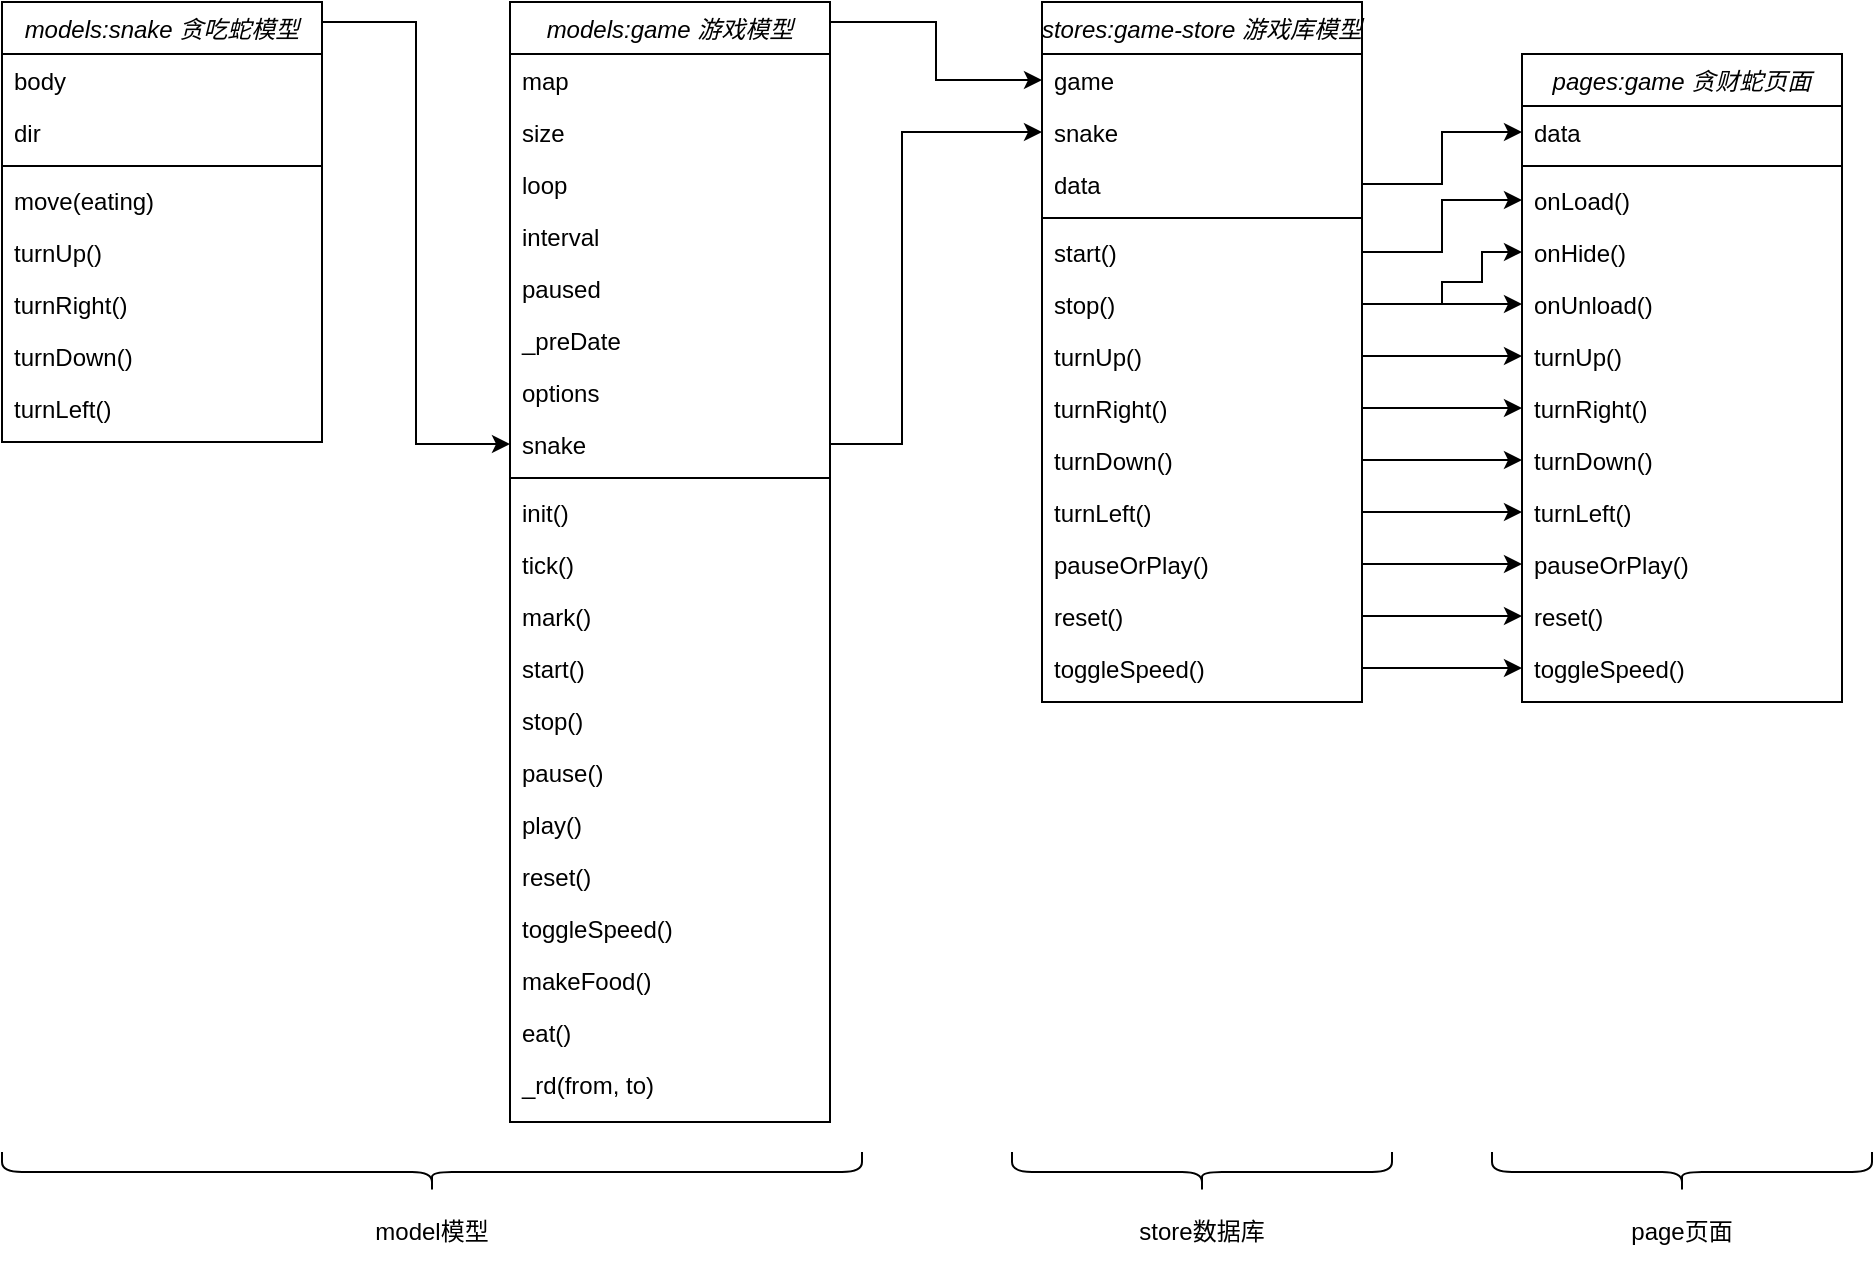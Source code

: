 <mxfile version="20.0.3" type="github">
  <diagram id="C5RBs43oDa-KdzZeNtuy" name="Page-1">
    <mxGraphModel dx="1374" dy="754" grid="1" gridSize="10" guides="1" tooltips="1" connect="1" arrows="1" fold="1" page="1" pageScale="1" pageWidth="827" pageHeight="1169" math="0" shadow="0">
      <root>
        <mxCell id="WIyWlLk6GJQsqaUBKTNV-0" />
        <mxCell id="WIyWlLk6GJQsqaUBKTNV-1" parent="WIyWlLk6GJQsqaUBKTNV-0" />
        <mxCell id="Axv66yYZQKcddTVPRENH-68" style="edgeStyle=orthogonalEdgeStyle;rounded=0;orthogonalLoop=1;jettySize=auto;html=1;" edge="1" parent="WIyWlLk6GJQsqaUBKTNV-1" source="zkfFHV4jXpPFQw0GAbJ--0" target="Axv66yYZQKcddTVPRENH-44">
          <mxGeometry relative="1" as="geometry">
            <Array as="points">
              <mxPoint x="467" y="10" />
              <mxPoint x="467" y="39" />
            </Array>
          </mxGeometry>
        </mxCell>
        <mxCell id="zkfFHV4jXpPFQw0GAbJ--0" value="models:game 游戏模型" style="swimlane;fontStyle=2;align=center;verticalAlign=top;childLayout=stackLayout;horizontal=1;startSize=26;horizontalStack=0;resizeParent=1;resizeLast=0;collapsible=1;marginBottom=0;rounded=0;shadow=0;strokeWidth=1;" parent="WIyWlLk6GJQsqaUBKTNV-1" vertex="1">
          <mxGeometry x="254" width="160" height="560" as="geometry">
            <mxRectangle x="230" y="140" width="160" height="26" as="alternateBounds" />
          </mxGeometry>
        </mxCell>
        <mxCell id="zkfFHV4jXpPFQw0GAbJ--1" value="map" style="text;align=left;verticalAlign=top;spacingLeft=4;spacingRight=4;overflow=hidden;rotatable=0;points=[[0,0.5],[1,0.5]];portConstraint=eastwest;" parent="zkfFHV4jXpPFQw0GAbJ--0" vertex="1">
          <mxGeometry y="26" width="160" height="26" as="geometry" />
        </mxCell>
        <mxCell id="zkfFHV4jXpPFQw0GAbJ--2" value="size" style="text;align=left;verticalAlign=top;spacingLeft=4;spacingRight=4;overflow=hidden;rotatable=0;points=[[0,0.5],[1,0.5]];portConstraint=eastwest;rounded=0;shadow=0;html=0;" parent="zkfFHV4jXpPFQw0GAbJ--0" vertex="1">
          <mxGeometry y="52" width="160" height="26" as="geometry" />
        </mxCell>
        <mxCell id="zkfFHV4jXpPFQw0GAbJ--3" value="loop" style="text;align=left;verticalAlign=top;spacingLeft=4;spacingRight=4;overflow=hidden;rotatable=0;points=[[0,0.5],[1,0.5]];portConstraint=eastwest;rounded=0;shadow=0;html=0;" parent="zkfFHV4jXpPFQw0GAbJ--0" vertex="1">
          <mxGeometry y="78" width="160" height="26" as="geometry" />
        </mxCell>
        <mxCell id="zkfFHV4jXpPFQw0GAbJ--5" value="interval" style="text;align=left;verticalAlign=top;spacingLeft=4;spacingRight=4;overflow=hidden;rotatable=0;points=[[0,0.5],[1,0.5]];portConstraint=eastwest;" parent="zkfFHV4jXpPFQw0GAbJ--0" vertex="1">
          <mxGeometry y="104" width="160" height="26" as="geometry" />
        </mxCell>
        <mxCell id="Axv66yYZQKcddTVPRENH-2" value="paused" style="text;align=left;verticalAlign=top;spacingLeft=4;spacingRight=4;overflow=hidden;rotatable=0;points=[[0,0.5],[1,0.5]];portConstraint=eastwest;rounded=0;shadow=0;html=0;" vertex="1" parent="zkfFHV4jXpPFQw0GAbJ--0">
          <mxGeometry y="130" width="160" height="26" as="geometry" />
        </mxCell>
        <mxCell id="Axv66yYZQKcddTVPRENH-3" value="_preDate" style="text;align=left;verticalAlign=top;spacingLeft=4;spacingRight=4;overflow=hidden;rotatable=0;points=[[0,0.5],[1,0.5]];portConstraint=eastwest;rounded=0;shadow=0;html=0;" vertex="1" parent="zkfFHV4jXpPFQw0GAbJ--0">
          <mxGeometry y="156" width="160" height="26" as="geometry" />
        </mxCell>
        <mxCell id="Axv66yYZQKcddTVPRENH-4" value="options" style="text;align=left;verticalAlign=top;spacingLeft=4;spacingRight=4;overflow=hidden;rotatable=0;points=[[0,0.5],[1,0.5]];portConstraint=eastwest;rounded=0;shadow=0;html=0;" vertex="1" parent="zkfFHV4jXpPFQw0GAbJ--0">
          <mxGeometry y="182" width="160" height="26" as="geometry" />
        </mxCell>
        <mxCell id="Axv66yYZQKcddTVPRENH-41" value="snake" style="text;align=left;verticalAlign=top;spacingLeft=4;spacingRight=4;overflow=hidden;rotatable=0;points=[[0,0.5],[1,0.5]];portConstraint=eastwest;rounded=0;shadow=0;html=0;" vertex="1" parent="zkfFHV4jXpPFQw0GAbJ--0">
          <mxGeometry y="208" width="160" height="26" as="geometry" />
        </mxCell>
        <mxCell id="zkfFHV4jXpPFQw0GAbJ--4" value="" style="line;html=1;strokeWidth=1;align=left;verticalAlign=middle;spacingTop=-1;spacingLeft=3;spacingRight=3;rotatable=0;labelPosition=right;points=[];portConstraint=eastwest;" parent="zkfFHV4jXpPFQw0GAbJ--0" vertex="1">
          <mxGeometry y="234" width="160" height="8" as="geometry" />
        </mxCell>
        <mxCell id="Axv66yYZQKcddTVPRENH-5" value="init()" style="text;align=left;verticalAlign=top;spacingLeft=4;spacingRight=4;overflow=hidden;rotatable=0;points=[[0,0.5],[1,0.5]];portConstraint=eastwest;rounded=0;shadow=0;html=0;" vertex="1" parent="zkfFHV4jXpPFQw0GAbJ--0">
          <mxGeometry y="242" width="160" height="26" as="geometry" />
        </mxCell>
        <mxCell id="Axv66yYZQKcddTVPRENH-6" value="tick()" style="text;align=left;verticalAlign=top;spacingLeft=4;spacingRight=4;overflow=hidden;rotatable=0;points=[[0,0.5],[1,0.5]];portConstraint=eastwest;rounded=0;shadow=0;html=0;" vertex="1" parent="zkfFHV4jXpPFQw0GAbJ--0">
          <mxGeometry y="268" width="160" height="26" as="geometry" />
        </mxCell>
        <mxCell id="Axv66yYZQKcddTVPRENH-7" value="mark()" style="text;align=left;verticalAlign=top;spacingLeft=4;spacingRight=4;overflow=hidden;rotatable=0;points=[[0,0.5],[1,0.5]];portConstraint=eastwest;rounded=0;shadow=0;html=0;" vertex="1" parent="zkfFHV4jXpPFQw0GAbJ--0">
          <mxGeometry y="294" width="160" height="26" as="geometry" />
        </mxCell>
        <mxCell id="Axv66yYZQKcddTVPRENH-8" value="start()" style="text;align=left;verticalAlign=top;spacingLeft=4;spacingRight=4;overflow=hidden;rotatable=0;points=[[0,0.5],[1,0.5]];portConstraint=eastwest;rounded=0;shadow=0;html=0;" vertex="1" parent="zkfFHV4jXpPFQw0GAbJ--0">
          <mxGeometry y="320" width="160" height="26" as="geometry" />
        </mxCell>
        <mxCell id="Axv66yYZQKcddTVPRENH-10" value="stop()" style="text;align=left;verticalAlign=top;spacingLeft=4;spacingRight=4;overflow=hidden;rotatable=0;points=[[0,0.5],[1,0.5]];portConstraint=eastwest;rounded=0;shadow=0;html=0;" vertex="1" parent="zkfFHV4jXpPFQw0GAbJ--0">
          <mxGeometry y="346" width="160" height="26" as="geometry" />
        </mxCell>
        <mxCell id="Axv66yYZQKcddTVPRENH-11" value="pause()" style="text;align=left;verticalAlign=top;spacingLeft=4;spacingRight=4;overflow=hidden;rotatable=0;points=[[0,0.5],[1,0.5]];portConstraint=eastwest;rounded=0;shadow=0;html=0;" vertex="1" parent="zkfFHV4jXpPFQw0GAbJ--0">
          <mxGeometry y="372" width="160" height="26" as="geometry" />
        </mxCell>
        <mxCell id="Axv66yYZQKcddTVPRENH-13" value="play()" style="text;align=left;verticalAlign=top;spacingLeft=4;spacingRight=4;overflow=hidden;rotatable=0;points=[[0,0.5],[1,0.5]];portConstraint=eastwest;rounded=0;shadow=0;html=0;" vertex="1" parent="zkfFHV4jXpPFQw0GAbJ--0">
          <mxGeometry y="398" width="160" height="26" as="geometry" />
        </mxCell>
        <mxCell id="Axv66yYZQKcddTVPRENH-14" value="reset()" style="text;align=left;verticalAlign=top;spacingLeft=4;spacingRight=4;overflow=hidden;rotatable=0;points=[[0,0.5],[1,0.5]];portConstraint=eastwest;rounded=0;shadow=0;html=0;" vertex="1" parent="zkfFHV4jXpPFQw0GAbJ--0">
          <mxGeometry y="424" width="160" height="26" as="geometry" />
        </mxCell>
        <mxCell id="Axv66yYZQKcddTVPRENH-15" value="toggleSpeed()" style="text;align=left;verticalAlign=top;spacingLeft=4;spacingRight=4;overflow=hidden;rotatable=0;points=[[0,0.5],[1,0.5]];portConstraint=eastwest;rounded=0;shadow=0;html=0;" vertex="1" parent="zkfFHV4jXpPFQw0GAbJ--0">
          <mxGeometry y="450" width="160" height="26" as="geometry" />
        </mxCell>
        <mxCell id="Axv66yYZQKcddTVPRENH-16" value="makeFood()" style="text;align=left;verticalAlign=top;spacingLeft=4;spacingRight=4;overflow=hidden;rotatable=0;points=[[0,0.5],[1,0.5]];portConstraint=eastwest;rounded=0;shadow=0;html=0;" vertex="1" parent="zkfFHV4jXpPFQw0GAbJ--0">
          <mxGeometry y="476" width="160" height="26" as="geometry" />
        </mxCell>
        <mxCell id="Axv66yYZQKcddTVPRENH-17" value="eat()" style="text;align=left;verticalAlign=top;spacingLeft=4;spacingRight=4;overflow=hidden;rotatable=0;points=[[0,0.5],[1,0.5]];portConstraint=eastwest;rounded=0;shadow=0;html=0;" vertex="1" parent="zkfFHV4jXpPFQw0GAbJ--0">
          <mxGeometry y="502" width="160" height="26" as="geometry" />
        </mxCell>
        <mxCell id="Axv66yYZQKcddTVPRENH-18" value="_rd(from, to)" style="text;align=left;verticalAlign=top;spacingLeft=4;spacingRight=4;overflow=hidden;rotatable=0;points=[[0,0.5],[1,0.5]];portConstraint=eastwest;rounded=0;shadow=0;html=0;" vertex="1" parent="zkfFHV4jXpPFQw0GAbJ--0">
          <mxGeometry y="528" width="160" height="26" as="geometry" />
        </mxCell>
        <mxCell id="Axv66yYZQKcddTVPRENH-19" value="models:snake 贪吃蛇模型" style="swimlane;fontStyle=2;align=center;verticalAlign=top;childLayout=stackLayout;horizontal=1;startSize=26;horizontalStack=0;resizeParent=1;resizeLast=0;collapsible=1;marginBottom=0;rounded=0;shadow=0;strokeWidth=1;" vertex="1" parent="WIyWlLk6GJQsqaUBKTNV-1">
          <mxGeometry width="160" height="220" as="geometry">
            <mxRectangle x="230" y="140" width="160" height="26" as="alternateBounds" />
          </mxGeometry>
        </mxCell>
        <mxCell id="Axv66yYZQKcddTVPRENH-20" value="body" style="text;align=left;verticalAlign=top;spacingLeft=4;spacingRight=4;overflow=hidden;rotatable=0;points=[[0,0.5],[1,0.5]];portConstraint=eastwest;" vertex="1" parent="Axv66yYZQKcddTVPRENH-19">
          <mxGeometry y="26" width="160" height="26" as="geometry" />
        </mxCell>
        <mxCell id="Axv66yYZQKcddTVPRENH-21" value="dir" style="text;align=left;verticalAlign=top;spacingLeft=4;spacingRight=4;overflow=hidden;rotatable=0;points=[[0,0.5],[1,0.5]];portConstraint=eastwest;rounded=0;shadow=0;html=0;" vertex="1" parent="Axv66yYZQKcddTVPRENH-19">
          <mxGeometry y="52" width="160" height="26" as="geometry" />
        </mxCell>
        <mxCell id="Axv66yYZQKcddTVPRENH-27" value="" style="line;html=1;strokeWidth=1;align=left;verticalAlign=middle;spacingTop=-1;spacingLeft=3;spacingRight=3;rotatable=0;labelPosition=right;points=[];portConstraint=eastwest;" vertex="1" parent="Axv66yYZQKcddTVPRENH-19">
          <mxGeometry y="78" width="160" height="8" as="geometry" />
        </mxCell>
        <mxCell id="Axv66yYZQKcddTVPRENH-22" value="move(eating)" style="text;align=left;verticalAlign=top;spacingLeft=4;spacingRight=4;overflow=hidden;rotatable=0;points=[[0,0.5],[1,0.5]];portConstraint=eastwest;rounded=0;shadow=0;html=0;" vertex="1" parent="Axv66yYZQKcddTVPRENH-19">
          <mxGeometry y="86" width="160" height="26" as="geometry" />
        </mxCell>
        <mxCell id="Axv66yYZQKcddTVPRENH-23" value="turnUp()" style="text;align=left;verticalAlign=top;spacingLeft=4;spacingRight=4;overflow=hidden;rotatable=0;points=[[0,0.5],[1,0.5]];portConstraint=eastwest;" vertex="1" parent="Axv66yYZQKcddTVPRENH-19">
          <mxGeometry y="112" width="160" height="26" as="geometry" />
        </mxCell>
        <mxCell id="Axv66yYZQKcddTVPRENH-24" value="turnRight()" style="text;align=left;verticalAlign=top;spacingLeft=4;spacingRight=4;overflow=hidden;rotatable=0;points=[[0,0.5],[1,0.5]];portConstraint=eastwest;rounded=0;shadow=0;html=0;" vertex="1" parent="Axv66yYZQKcddTVPRENH-19">
          <mxGeometry y="138" width="160" height="26" as="geometry" />
        </mxCell>
        <mxCell id="Axv66yYZQKcddTVPRENH-25" value="turnDown()" style="text;align=left;verticalAlign=top;spacingLeft=4;spacingRight=4;overflow=hidden;rotatable=0;points=[[0,0.5],[1,0.5]];portConstraint=eastwest;rounded=0;shadow=0;html=0;" vertex="1" parent="Axv66yYZQKcddTVPRENH-19">
          <mxGeometry y="164" width="160" height="26" as="geometry" />
        </mxCell>
        <mxCell id="Axv66yYZQKcddTVPRENH-26" value="turnLeft()" style="text;align=left;verticalAlign=top;spacingLeft=4;spacingRight=4;overflow=hidden;rotatable=0;points=[[0,0.5],[1,0.5]];portConstraint=eastwest;rounded=0;shadow=0;html=0;" vertex="1" parent="Axv66yYZQKcddTVPRENH-19">
          <mxGeometry y="190" width="160" height="26" as="geometry" />
        </mxCell>
        <mxCell id="Axv66yYZQKcddTVPRENH-43" value="stores:game-store 游戏库模型" style="swimlane;fontStyle=2;align=center;verticalAlign=top;childLayout=stackLayout;horizontal=1;startSize=26;horizontalStack=0;resizeParent=1;resizeLast=0;collapsible=1;marginBottom=0;rounded=0;shadow=0;strokeWidth=1;" vertex="1" parent="WIyWlLk6GJQsqaUBKTNV-1">
          <mxGeometry x="520" width="160" height="350" as="geometry">
            <mxRectangle x="230" y="140" width="160" height="26" as="alternateBounds" />
          </mxGeometry>
        </mxCell>
        <mxCell id="Axv66yYZQKcddTVPRENH-44" value="game" style="text;align=left;verticalAlign=top;spacingLeft=4;spacingRight=4;overflow=hidden;rotatable=0;points=[[0,0.5],[1,0.5]];portConstraint=eastwest;" vertex="1" parent="Axv66yYZQKcddTVPRENH-43">
          <mxGeometry y="26" width="160" height="26" as="geometry" />
        </mxCell>
        <mxCell id="Axv66yYZQKcddTVPRENH-45" value="snake" style="text;align=left;verticalAlign=top;spacingLeft=4;spacingRight=4;overflow=hidden;rotatable=0;points=[[0,0.5],[1,0.5]];portConstraint=eastwest;rounded=0;shadow=0;html=0;" vertex="1" parent="Axv66yYZQKcddTVPRENH-43">
          <mxGeometry y="52" width="160" height="26" as="geometry" />
        </mxCell>
        <mxCell id="Axv66yYZQKcddTVPRENH-46" value="data" style="text;align=left;verticalAlign=top;spacingLeft=4;spacingRight=4;overflow=hidden;rotatable=0;points=[[0,0.5],[1,0.5]];portConstraint=eastwest;rounded=0;shadow=0;html=0;" vertex="1" parent="Axv66yYZQKcddTVPRENH-43">
          <mxGeometry y="78" width="160" height="26" as="geometry" />
        </mxCell>
        <mxCell id="Axv66yYZQKcddTVPRENH-52" value="" style="line;html=1;strokeWidth=1;align=left;verticalAlign=middle;spacingTop=-1;spacingLeft=3;spacingRight=3;rotatable=0;labelPosition=right;points=[];portConstraint=eastwest;" vertex="1" parent="Axv66yYZQKcddTVPRENH-43">
          <mxGeometry y="104" width="160" height="8" as="geometry" />
        </mxCell>
        <mxCell id="Axv66yYZQKcddTVPRENH-47" value="start() " style="text;align=left;verticalAlign=top;spacingLeft=4;spacingRight=4;overflow=hidden;rotatable=0;points=[[0,0.5],[1,0.5]];portConstraint=eastwest;" vertex="1" parent="Axv66yYZQKcddTVPRENH-43">
          <mxGeometry y="112" width="160" height="26" as="geometry" />
        </mxCell>
        <mxCell id="Axv66yYZQKcddTVPRENH-48" value="stop()" style="text;align=left;verticalAlign=top;spacingLeft=4;spacingRight=4;overflow=hidden;rotatable=0;points=[[0,0.5],[1,0.5]];portConstraint=eastwest;rounded=0;shadow=0;html=0;" vertex="1" parent="Axv66yYZQKcddTVPRENH-43">
          <mxGeometry y="138" width="160" height="26" as="geometry" />
        </mxCell>
        <mxCell id="Axv66yYZQKcddTVPRENH-49" value="turnUp()" style="text;align=left;verticalAlign=top;spacingLeft=4;spacingRight=4;overflow=hidden;rotatable=0;points=[[0,0.5],[1,0.5]];portConstraint=eastwest;rounded=0;shadow=0;html=0;" vertex="1" parent="Axv66yYZQKcddTVPRENH-43">
          <mxGeometry y="164" width="160" height="26" as="geometry" />
        </mxCell>
        <mxCell id="Axv66yYZQKcddTVPRENH-50" value="turnRight()" style="text;align=left;verticalAlign=top;spacingLeft=4;spacingRight=4;overflow=hidden;rotatable=0;points=[[0,0.5],[1,0.5]];portConstraint=eastwest;rounded=0;shadow=0;html=0;" vertex="1" parent="Axv66yYZQKcddTVPRENH-43">
          <mxGeometry y="190" width="160" height="26" as="geometry" />
        </mxCell>
        <mxCell id="Axv66yYZQKcddTVPRENH-51" value="turnDown()" style="text;align=left;verticalAlign=top;spacingLeft=4;spacingRight=4;overflow=hidden;rotatable=0;points=[[0,0.5],[1,0.5]];portConstraint=eastwest;rounded=0;shadow=0;html=0;" vertex="1" parent="Axv66yYZQKcddTVPRENH-43">
          <mxGeometry y="216" width="160" height="26" as="geometry" />
        </mxCell>
        <mxCell id="Axv66yYZQKcddTVPRENH-53" value="turnLeft()" style="text;align=left;verticalAlign=top;spacingLeft=4;spacingRight=4;overflow=hidden;rotatable=0;points=[[0,0.5],[1,0.5]];portConstraint=eastwest;rounded=0;shadow=0;html=0;" vertex="1" parent="Axv66yYZQKcddTVPRENH-43">
          <mxGeometry y="242" width="160" height="26" as="geometry" />
        </mxCell>
        <mxCell id="Axv66yYZQKcddTVPRENH-54" value="pauseOrPlay()" style="text;align=left;verticalAlign=top;spacingLeft=4;spacingRight=4;overflow=hidden;rotatable=0;points=[[0,0.5],[1,0.5]];portConstraint=eastwest;rounded=0;shadow=0;html=0;" vertex="1" parent="Axv66yYZQKcddTVPRENH-43">
          <mxGeometry y="268" width="160" height="26" as="geometry" />
        </mxCell>
        <mxCell id="Axv66yYZQKcddTVPRENH-55" value="reset()" style="text;align=left;verticalAlign=top;spacingLeft=4;spacingRight=4;overflow=hidden;rotatable=0;points=[[0,0.5],[1,0.5]];portConstraint=eastwest;rounded=0;shadow=0;html=0;" vertex="1" parent="Axv66yYZQKcddTVPRENH-43">
          <mxGeometry y="294" width="160" height="26" as="geometry" />
        </mxCell>
        <mxCell id="Axv66yYZQKcddTVPRENH-56" value="toggleSpeed()" style="text;align=left;verticalAlign=top;spacingLeft=4;spacingRight=4;overflow=hidden;rotatable=0;points=[[0,0.5],[1,0.5]];portConstraint=eastwest;rounded=0;shadow=0;html=0;" vertex="1" parent="Axv66yYZQKcddTVPRENH-43">
          <mxGeometry y="320" width="160" height="26" as="geometry" />
        </mxCell>
        <mxCell id="Axv66yYZQKcddTVPRENH-66" style="edgeStyle=orthogonalEdgeStyle;rounded=0;orthogonalLoop=1;jettySize=auto;html=1;entryX=0;entryY=0.5;entryDx=0;entryDy=0;" edge="1" parent="WIyWlLk6GJQsqaUBKTNV-1" source="Axv66yYZQKcddTVPRENH-41" target="Axv66yYZQKcddTVPRENH-45">
          <mxGeometry relative="1" as="geometry">
            <Array as="points">
              <mxPoint x="450" y="221" />
              <mxPoint x="450" y="65" />
            </Array>
          </mxGeometry>
        </mxCell>
        <mxCell id="Axv66yYZQKcddTVPRENH-67" style="edgeStyle=orthogonalEdgeStyle;rounded=0;orthogonalLoop=1;jettySize=auto;html=1;exitX=1;exitY=0.5;exitDx=0;exitDy=0;entryX=0;entryY=0.5;entryDx=0;entryDy=0;" edge="1" parent="WIyWlLk6GJQsqaUBKTNV-1" source="Axv66yYZQKcddTVPRENH-20" target="Axv66yYZQKcddTVPRENH-41">
          <mxGeometry relative="1" as="geometry">
            <Array as="points">
              <mxPoint x="160" y="10" />
              <mxPoint x="207" y="10" />
              <mxPoint x="207" y="221" />
            </Array>
          </mxGeometry>
        </mxCell>
        <mxCell id="Axv66yYZQKcddTVPRENH-69" value="pages:game 贪财蛇页面" style="swimlane;fontStyle=2;align=center;verticalAlign=top;childLayout=stackLayout;horizontal=1;startSize=26;horizontalStack=0;resizeParent=1;resizeLast=0;collapsible=1;marginBottom=0;rounded=0;shadow=0;strokeWidth=1;" vertex="1" parent="WIyWlLk6GJQsqaUBKTNV-1">
          <mxGeometry x="760" y="26" width="160" height="324" as="geometry">
            <mxRectangle x="230" y="140" width="160" height="26" as="alternateBounds" />
          </mxGeometry>
        </mxCell>
        <mxCell id="Axv66yYZQKcddTVPRENH-70" value="data" style="text;align=left;verticalAlign=top;spacingLeft=4;spacingRight=4;overflow=hidden;rotatable=0;points=[[0,0.5],[1,0.5]];portConstraint=eastwest;" vertex="1" parent="Axv66yYZQKcddTVPRENH-69">
          <mxGeometry y="26" width="160" height="26" as="geometry" />
        </mxCell>
        <mxCell id="Axv66yYZQKcddTVPRENH-73" value="" style="line;html=1;strokeWidth=1;align=left;verticalAlign=middle;spacingTop=-1;spacingLeft=3;spacingRight=3;rotatable=0;labelPosition=right;points=[];portConstraint=eastwest;" vertex="1" parent="Axv66yYZQKcddTVPRENH-69">
          <mxGeometry y="52" width="160" height="8" as="geometry" />
        </mxCell>
        <mxCell id="Axv66yYZQKcddTVPRENH-71" value="onLoad()" style="text;align=left;verticalAlign=top;spacingLeft=4;spacingRight=4;overflow=hidden;rotatable=0;points=[[0,0.5],[1,0.5]];portConstraint=eastwest;rounded=0;shadow=0;html=0;" vertex="1" parent="Axv66yYZQKcddTVPRENH-69">
          <mxGeometry y="60" width="160" height="26" as="geometry" />
        </mxCell>
        <mxCell id="Axv66yYZQKcddTVPRENH-72" value="onHide()" style="text;align=left;verticalAlign=top;spacingLeft=4;spacingRight=4;overflow=hidden;rotatable=0;points=[[0,0.5],[1,0.5]];portConstraint=eastwest;rounded=0;shadow=0;html=0;" vertex="1" parent="Axv66yYZQKcddTVPRENH-69">
          <mxGeometry y="86" width="160" height="26" as="geometry" />
        </mxCell>
        <mxCell id="Axv66yYZQKcddTVPRENH-74" value="onUnload()" style="text;align=left;verticalAlign=top;spacingLeft=4;spacingRight=4;overflow=hidden;rotatable=0;points=[[0,0.5],[1,0.5]];portConstraint=eastwest;" vertex="1" parent="Axv66yYZQKcddTVPRENH-69">
          <mxGeometry y="112" width="160" height="26" as="geometry" />
        </mxCell>
        <mxCell id="Axv66yYZQKcddTVPRENH-75" value="turnUp()" style="text;align=left;verticalAlign=top;spacingLeft=4;spacingRight=4;overflow=hidden;rotatable=0;points=[[0,0.5],[1,0.5]];portConstraint=eastwest;rounded=0;shadow=0;html=0;" vertex="1" parent="Axv66yYZQKcddTVPRENH-69">
          <mxGeometry y="138" width="160" height="26" as="geometry" />
        </mxCell>
        <mxCell id="Axv66yYZQKcddTVPRENH-76" value="turnRight()" style="text;align=left;verticalAlign=top;spacingLeft=4;spacingRight=4;overflow=hidden;rotatable=0;points=[[0,0.5],[1,0.5]];portConstraint=eastwest;rounded=0;shadow=0;html=0;" vertex="1" parent="Axv66yYZQKcddTVPRENH-69">
          <mxGeometry y="164" width="160" height="26" as="geometry" />
        </mxCell>
        <mxCell id="Axv66yYZQKcddTVPRENH-77" value="turnDown()" style="text;align=left;verticalAlign=top;spacingLeft=4;spacingRight=4;overflow=hidden;rotatable=0;points=[[0,0.5],[1,0.5]];portConstraint=eastwest;rounded=0;shadow=0;html=0;" vertex="1" parent="Axv66yYZQKcddTVPRENH-69">
          <mxGeometry y="190" width="160" height="26" as="geometry" />
        </mxCell>
        <mxCell id="Axv66yYZQKcddTVPRENH-78" value="turnLeft()" style="text;align=left;verticalAlign=top;spacingLeft=4;spacingRight=4;overflow=hidden;rotatable=0;points=[[0,0.5],[1,0.5]];portConstraint=eastwest;rounded=0;shadow=0;html=0;" vertex="1" parent="Axv66yYZQKcddTVPRENH-69">
          <mxGeometry y="216" width="160" height="26" as="geometry" />
        </mxCell>
        <mxCell id="Axv66yYZQKcddTVPRENH-79" value="pauseOrPlay()" style="text;align=left;verticalAlign=top;spacingLeft=4;spacingRight=4;overflow=hidden;rotatable=0;points=[[0,0.5],[1,0.5]];portConstraint=eastwest;rounded=0;shadow=0;html=0;" vertex="1" parent="Axv66yYZQKcddTVPRENH-69">
          <mxGeometry y="242" width="160" height="26" as="geometry" />
        </mxCell>
        <mxCell id="Axv66yYZQKcddTVPRENH-80" value="reset()" style="text;align=left;verticalAlign=top;spacingLeft=4;spacingRight=4;overflow=hidden;rotatable=0;points=[[0,0.5],[1,0.5]];portConstraint=eastwest;rounded=0;shadow=0;html=0;" vertex="1" parent="Axv66yYZQKcddTVPRENH-69">
          <mxGeometry y="268" width="160" height="26" as="geometry" />
        </mxCell>
        <mxCell id="Axv66yYZQKcddTVPRENH-81" value="toggleSpeed()" style="text;align=left;verticalAlign=top;spacingLeft=4;spacingRight=4;overflow=hidden;rotatable=0;points=[[0,0.5],[1,0.5]];portConstraint=eastwest;rounded=0;shadow=0;html=0;" vertex="1" parent="Axv66yYZQKcddTVPRENH-69">
          <mxGeometry y="294" width="160" height="26" as="geometry" />
        </mxCell>
        <mxCell id="Axv66yYZQKcddTVPRENH-84" style="edgeStyle=orthogonalEdgeStyle;rounded=0;orthogonalLoop=1;jettySize=auto;html=1;" edge="1" parent="WIyWlLk6GJQsqaUBKTNV-1" source="Axv66yYZQKcddTVPRENH-46" target="Axv66yYZQKcddTVPRENH-70">
          <mxGeometry relative="1" as="geometry" />
        </mxCell>
        <mxCell id="Axv66yYZQKcddTVPRENH-85" style="edgeStyle=orthogonalEdgeStyle;rounded=0;orthogonalLoop=1;jettySize=auto;html=1;entryX=0;entryY=0.5;entryDx=0;entryDy=0;" edge="1" parent="WIyWlLk6GJQsqaUBKTNV-1" source="Axv66yYZQKcddTVPRENH-49" target="Axv66yYZQKcddTVPRENH-75">
          <mxGeometry relative="1" as="geometry" />
        </mxCell>
        <mxCell id="Axv66yYZQKcddTVPRENH-87" style="edgeStyle=orthogonalEdgeStyle;rounded=0;orthogonalLoop=1;jettySize=auto;html=1;entryX=0;entryY=0.5;entryDx=0;entryDy=0;" edge="1" parent="WIyWlLk6GJQsqaUBKTNV-1" source="Axv66yYZQKcddTVPRENH-50" target="Axv66yYZQKcddTVPRENH-76">
          <mxGeometry relative="1" as="geometry" />
        </mxCell>
        <mxCell id="Axv66yYZQKcddTVPRENH-88" style="edgeStyle=orthogonalEdgeStyle;rounded=0;orthogonalLoop=1;jettySize=auto;html=1;entryX=0;entryY=0.5;entryDx=0;entryDy=0;" edge="1" parent="WIyWlLk6GJQsqaUBKTNV-1" source="Axv66yYZQKcddTVPRENH-51" target="Axv66yYZQKcddTVPRENH-77">
          <mxGeometry relative="1" as="geometry" />
        </mxCell>
        <mxCell id="Axv66yYZQKcddTVPRENH-89" style="edgeStyle=orthogonalEdgeStyle;rounded=0;orthogonalLoop=1;jettySize=auto;html=1;entryX=0;entryY=0.5;entryDx=0;entryDy=0;" edge="1" parent="WIyWlLk6GJQsqaUBKTNV-1" source="Axv66yYZQKcddTVPRENH-53" target="Axv66yYZQKcddTVPRENH-78">
          <mxGeometry relative="1" as="geometry" />
        </mxCell>
        <mxCell id="Axv66yYZQKcddTVPRENH-90" style="edgeStyle=orthogonalEdgeStyle;rounded=0;orthogonalLoop=1;jettySize=auto;html=1;entryX=0;entryY=0.5;entryDx=0;entryDy=0;" edge="1" parent="WIyWlLk6GJQsqaUBKTNV-1" source="Axv66yYZQKcddTVPRENH-54" target="Axv66yYZQKcddTVPRENH-79">
          <mxGeometry relative="1" as="geometry" />
        </mxCell>
        <mxCell id="Axv66yYZQKcddTVPRENH-92" style="edgeStyle=orthogonalEdgeStyle;rounded=0;orthogonalLoop=1;jettySize=auto;html=1;entryX=0;entryY=0.5;entryDx=0;entryDy=0;" edge="1" parent="WIyWlLk6GJQsqaUBKTNV-1" source="Axv66yYZQKcddTVPRENH-55" target="Axv66yYZQKcddTVPRENH-80">
          <mxGeometry relative="1" as="geometry" />
        </mxCell>
        <mxCell id="Axv66yYZQKcddTVPRENH-93" style="edgeStyle=orthogonalEdgeStyle;rounded=0;orthogonalLoop=1;jettySize=auto;html=1;entryX=0;entryY=0.5;entryDx=0;entryDy=0;" edge="1" parent="WIyWlLk6GJQsqaUBKTNV-1" source="Axv66yYZQKcddTVPRENH-56" target="Axv66yYZQKcddTVPRENH-81">
          <mxGeometry relative="1" as="geometry" />
        </mxCell>
        <mxCell id="Axv66yYZQKcddTVPRENH-94" style="edgeStyle=orthogonalEdgeStyle;rounded=0;orthogonalLoop=1;jettySize=auto;html=1;entryX=0;entryY=0.5;entryDx=0;entryDy=0;" edge="1" parent="WIyWlLk6GJQsqaUBKTNV-1" source="Axv66yYZQKcddTVPRENH-47" target="Axv66yYZQKcddTVPRENH-71">
          <mxGeometry relative="1" as="geometry" />
        </mxCell>
        <mxCell id="Axv66yYZQKcddTVPRENH-96" style="edgeStyle=orthogonalEdgeStyle;rounded=0;orthogonalLoop=1;jettySize=auto;html=1;entryX=0;entryY=0.5;entryDx=0;entryDy=0;" edge="1" parent="WIyWlLk6GJQsqaUBKTNV-1" source="Axv66yYZQKcddTVPRENH-48" target="Axv66yYZQKcddTVPRENH-74">
          <mxGeometry relative="1" as="geometry" />
        </mxCell>
        <mxCell id="Axv66yYZQKcddTVPRENH-97" value="" style="shape=curlyBracket;whiteSpace=wrap;html=1;rounded=1;rotation=-90;" vertex="1" parent="WIyWlLk6GJQsqaUBKTNV-1">
          <mxGeometry x="205" y="370" width="20" height="430" as="geometry" />
        </mxCell>
        <mxCell id="Axv66yYZQKcddTVPRENH-98" value="model模型" style="text;html=1;strokeColor=none;fillColor=none;align=center;verticalAlign=middle;whiteSpace=wrap;rounded=0;" vertex="1" parent="WIyWlLk6GJQsqaUBKTNV-1">
          <mxGeometry x="185" y="600" width="60" height="30" as="geometry" />
        </mxCell>
        <mxCell id="Axv66yYZQKcddTVPRENH-100" value="" style="shape=curlyBracket;whiteSpace=wrap;html=1;rounded=1;rotation=-90;" vertex="1" parent="WIyWlLk6GJQsqaUBKTNV-1">
          <mxGeometry x="590" y="490" width="20" height="190" as="geometry" />
        </mxCell>
        <mxCell id="Axv66yYZQKcddTVPRENH-101" value="store数据库" style="text;html=1;strokeColor=none;fillColor=none;align=center;verticalAlign=middle;whiteSpace=wrap;rounded=0;" vertex="1" parent="WIyWlLk6GJQsqaUBKTNV-1">
          <mxGeometry x="565" y="600" width="70" height="30" as="geometry" />
        </mxCell>
        <mxCell id="Axv66yYZQKcddTVPRENH-102" value="" style="shape=curlyBracket;whiteSpace=wrap;html=1;rounded=1;rotation=-90;" vertex="1" parent="WIyWlLk6GJQsqaUBKTNV-1">
          <mxGeometry x="830" y="490" width="20" height="190" as="geometry" />
        </mxCell>
        <mxCell id="Axv66yYZQKcddTVPRENH-103" value="page页面" style="text;html=1;strokeColor=none;fillColor=none;align=center;verticalAlign=middle;whiteSpace=wrap;rounded=0;" vertex="1" parent="WIyWlLk6GJQsqaUBKTNV-1">
          <mxGeometry x="805" y="600" width="70" height="30" as="geometry" />
        </mxCell>
        <mxCell id="Axv66yYZQKcddTVPRENH-104" style="edgeStyle=orthogonalEdgeStyle;rounded=0;orthogonalLoop=1;jettySize=auto;html=1;entryX=0;entryY=0.5;entryDx=0;entryDy=0;" edge="1" parent="WIyWlLk6GJQsqaUBKTNV-1" source="Axv66yYZQKcddTVPRENH-48" target="Axv66yYZQKcddTVPRENH-72">
          <mxGeometry relative="1" as="geometry">
            <Array as="points">
              <mxPoint x="720" y="151" />
              <mxPoint x="720" y="140" />
              <mxPoint x="740" y="140" />
              <mxPoint x="740" y="125" />
            </Array>
          </mxGeometry>
        </mxCell>
      </root>
    </mxGraphModel>
  </diagram>
</mxfile>
